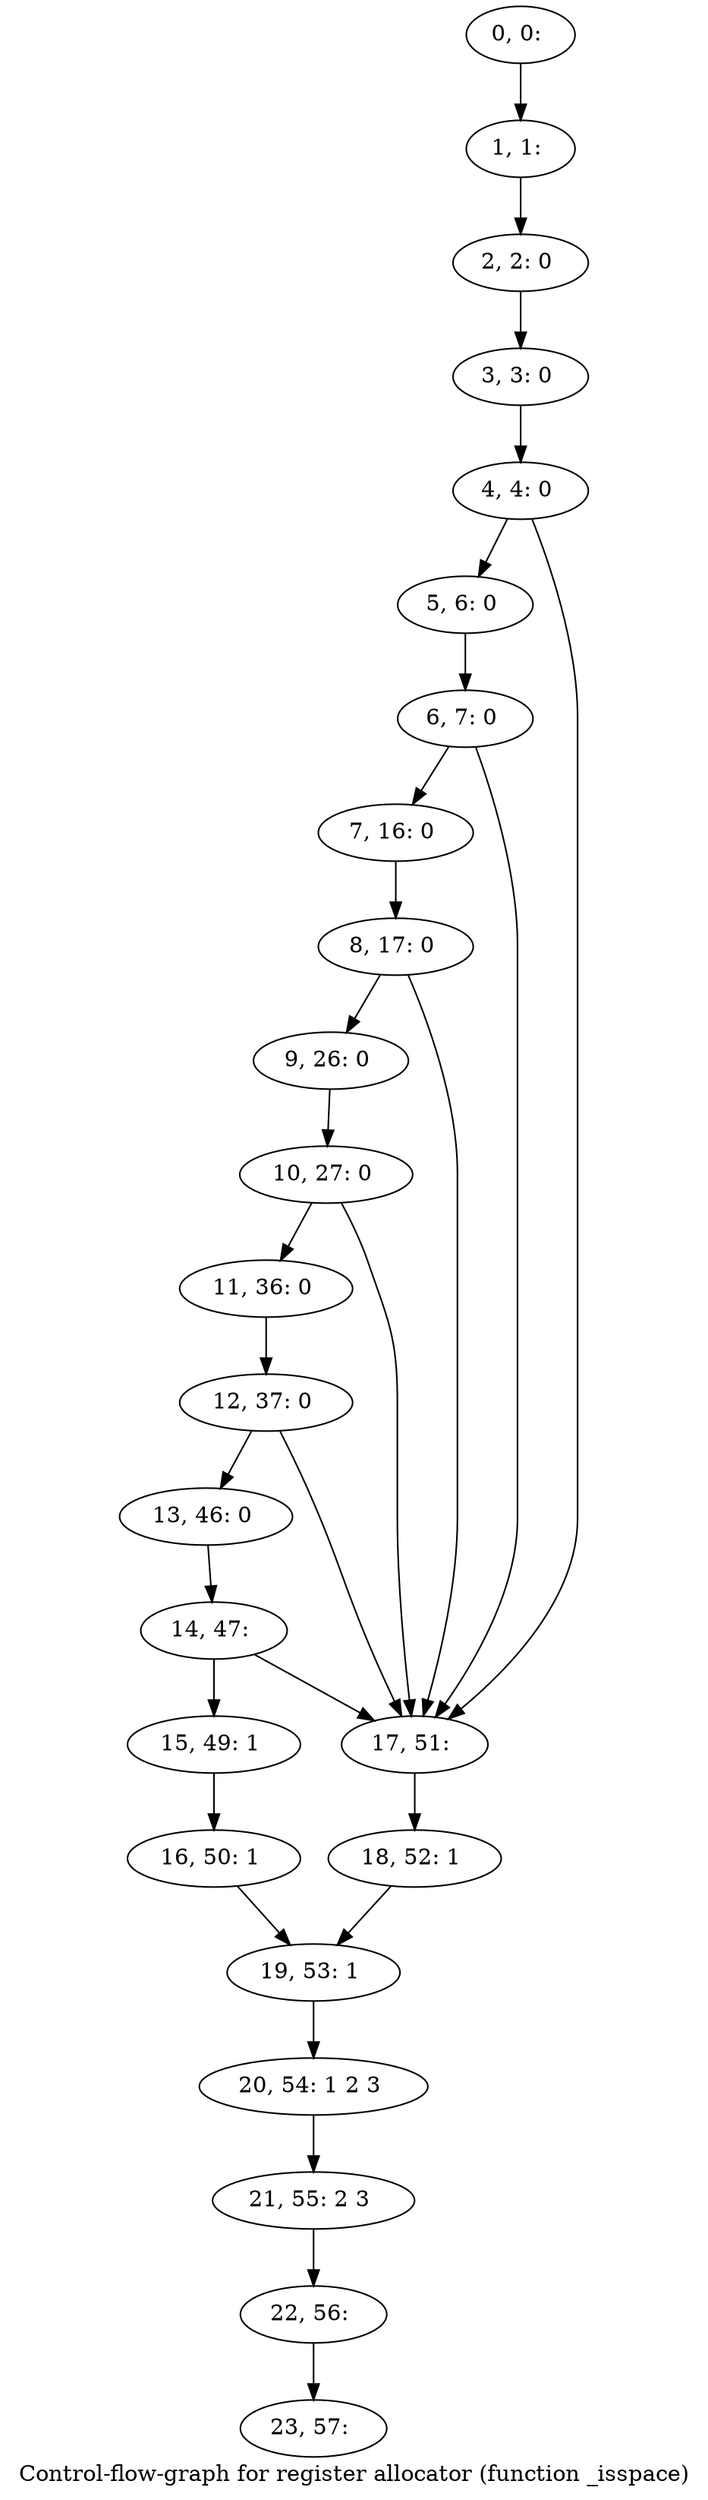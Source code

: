 digraph G {
graph [label="Control-flow-graph for register allocator (function _isspace)"]
0[label="0, 0: "];
1[label="1, 1: "];
2[label="2, 2: 0 "];
3[label="3, 3: 0 "];
4[label="4, 4: 0 "];
5[label="5, 6: 0 "];
6[label="6, 7: 0 "];
7[label="7, 16: 0 "];
8[label="8, 17: 0 "];
9[label="9, 26: 0 "];
10[label="10, 27: 0 "];
11[label="11, 36: 0 "];
12[label="12, 37: 0 "];
13[label="13, 46: 0 "];
14[label="14, 47: "];
15[label="15, 49: 1 "];
16[label="16, 50: 1 "];
17[label="17, 51: "];
18[label="18, 52: 1 "];
19[label="19, 53: 1 "];
20[label="20, 54: 1 2 3 "];
21[label="21, 55: 2 3 "];
22[label="22, 56: "];
23[label="23, 57: "];
0->1 ;
1->2 ;
2->3 ;
3->4 ;
4->5 ;
4->17 ;
5->6 ;
6->7 ;
6->17 ;
7->8 ;
8->9 ;
8->17 ;
9->10 ;
10->11 ;
10->17 ;
11->12 ;
12->13 ;
12->17 ;
13->14 ;
14->15 ;
14->17 ;
15->16 ;
16->19 ;
17->18 ;
18->19 ;
19->20 ;
20->21 ;
21->22 ;
22->23 ;
}
